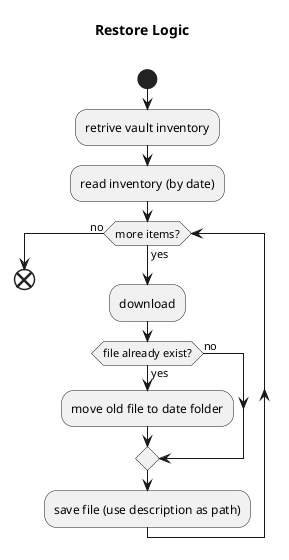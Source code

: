 @startuml

title Restore Logic \n

start

:retrive vault inventory;
:read inventory (by date);

while (more items?) is (yes)
    :download;
    if (file already exist?) then (yes)
        :move old file to date folder;
    else (no) 
        ' next step (nothing to do)
    endif
    :save file (use description as path);
endwhile (no)

end

@enduml
